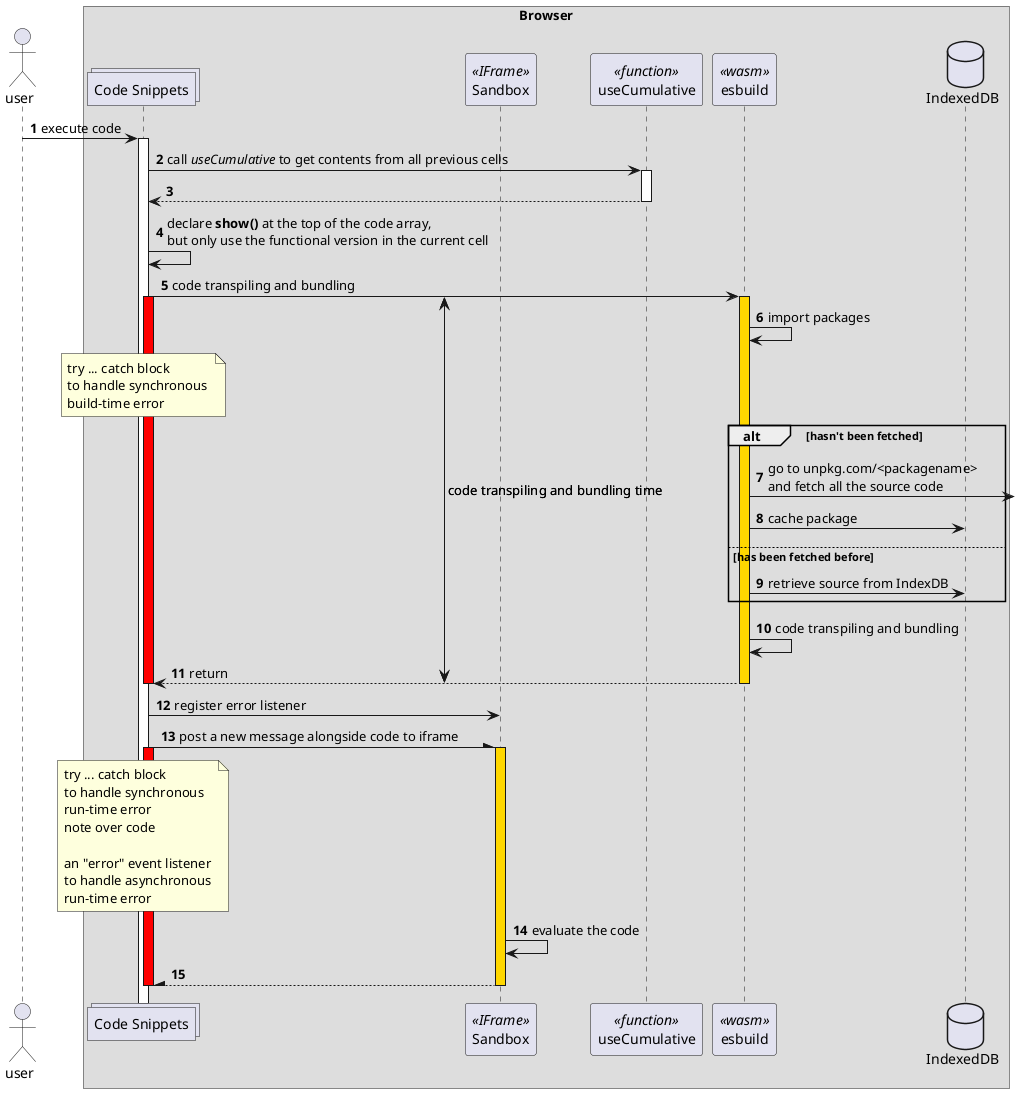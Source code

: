 @startuml Notebook: code process

!pragma teoz true

autonumber
actor user

box Browser
collections "Code Snippets" as code
participant Sandbox  as sandbox <<IFrame>>
participant useCumulative as useCumulative <<function>>
participant esbuild as esbuild <<wasm>>
database IndexedDB
end box

user -> code : execute code
activate code

code -> useCumulative : call <i>useCumulative</i> to get contents from all previous cells
activate useCumulative
return

code -> code : declare <b>show()</b> at the top of the code array,\nbut only use the functional version in the current cell


{start} code -> esbuild : code transpiling and bundling
activate code #red
activate esbuild #gold

esbuild -> esbuild : import packages

note over code
try ... catch block
to handle synchronous 
build-time error
end note

alt hasn't been fetched

    esbuild ->] : go to unpkg.com/<packagename>\nand fetch all the source code

    esbuild -> IndexedDB : cache package 

else has been fetched before

    esbuild -> IndexedDB : retrieve source from IndexDB

end

esbuild -> esbuild : code transpiling and bundling

{end} esbuild --> code : return 
deactivate esbuild
{start} <-> {end} : code transpiling and bundling time
deactivate code

'preview component sees update, post a new message alongside code to iframe
code -> sandbox : register error listener
code -\ sandbox : post a new message alongside code to iframe

activate code #red
activate sandbox #gold

note over code
try ... catch block
to handle synchronous 
run-time error
note over code

an "error" event listener 
to handle asynchronous 
run-time error
end note

sandbox -> sandbox : evaluate the code
return 
deactivate code

@enduml